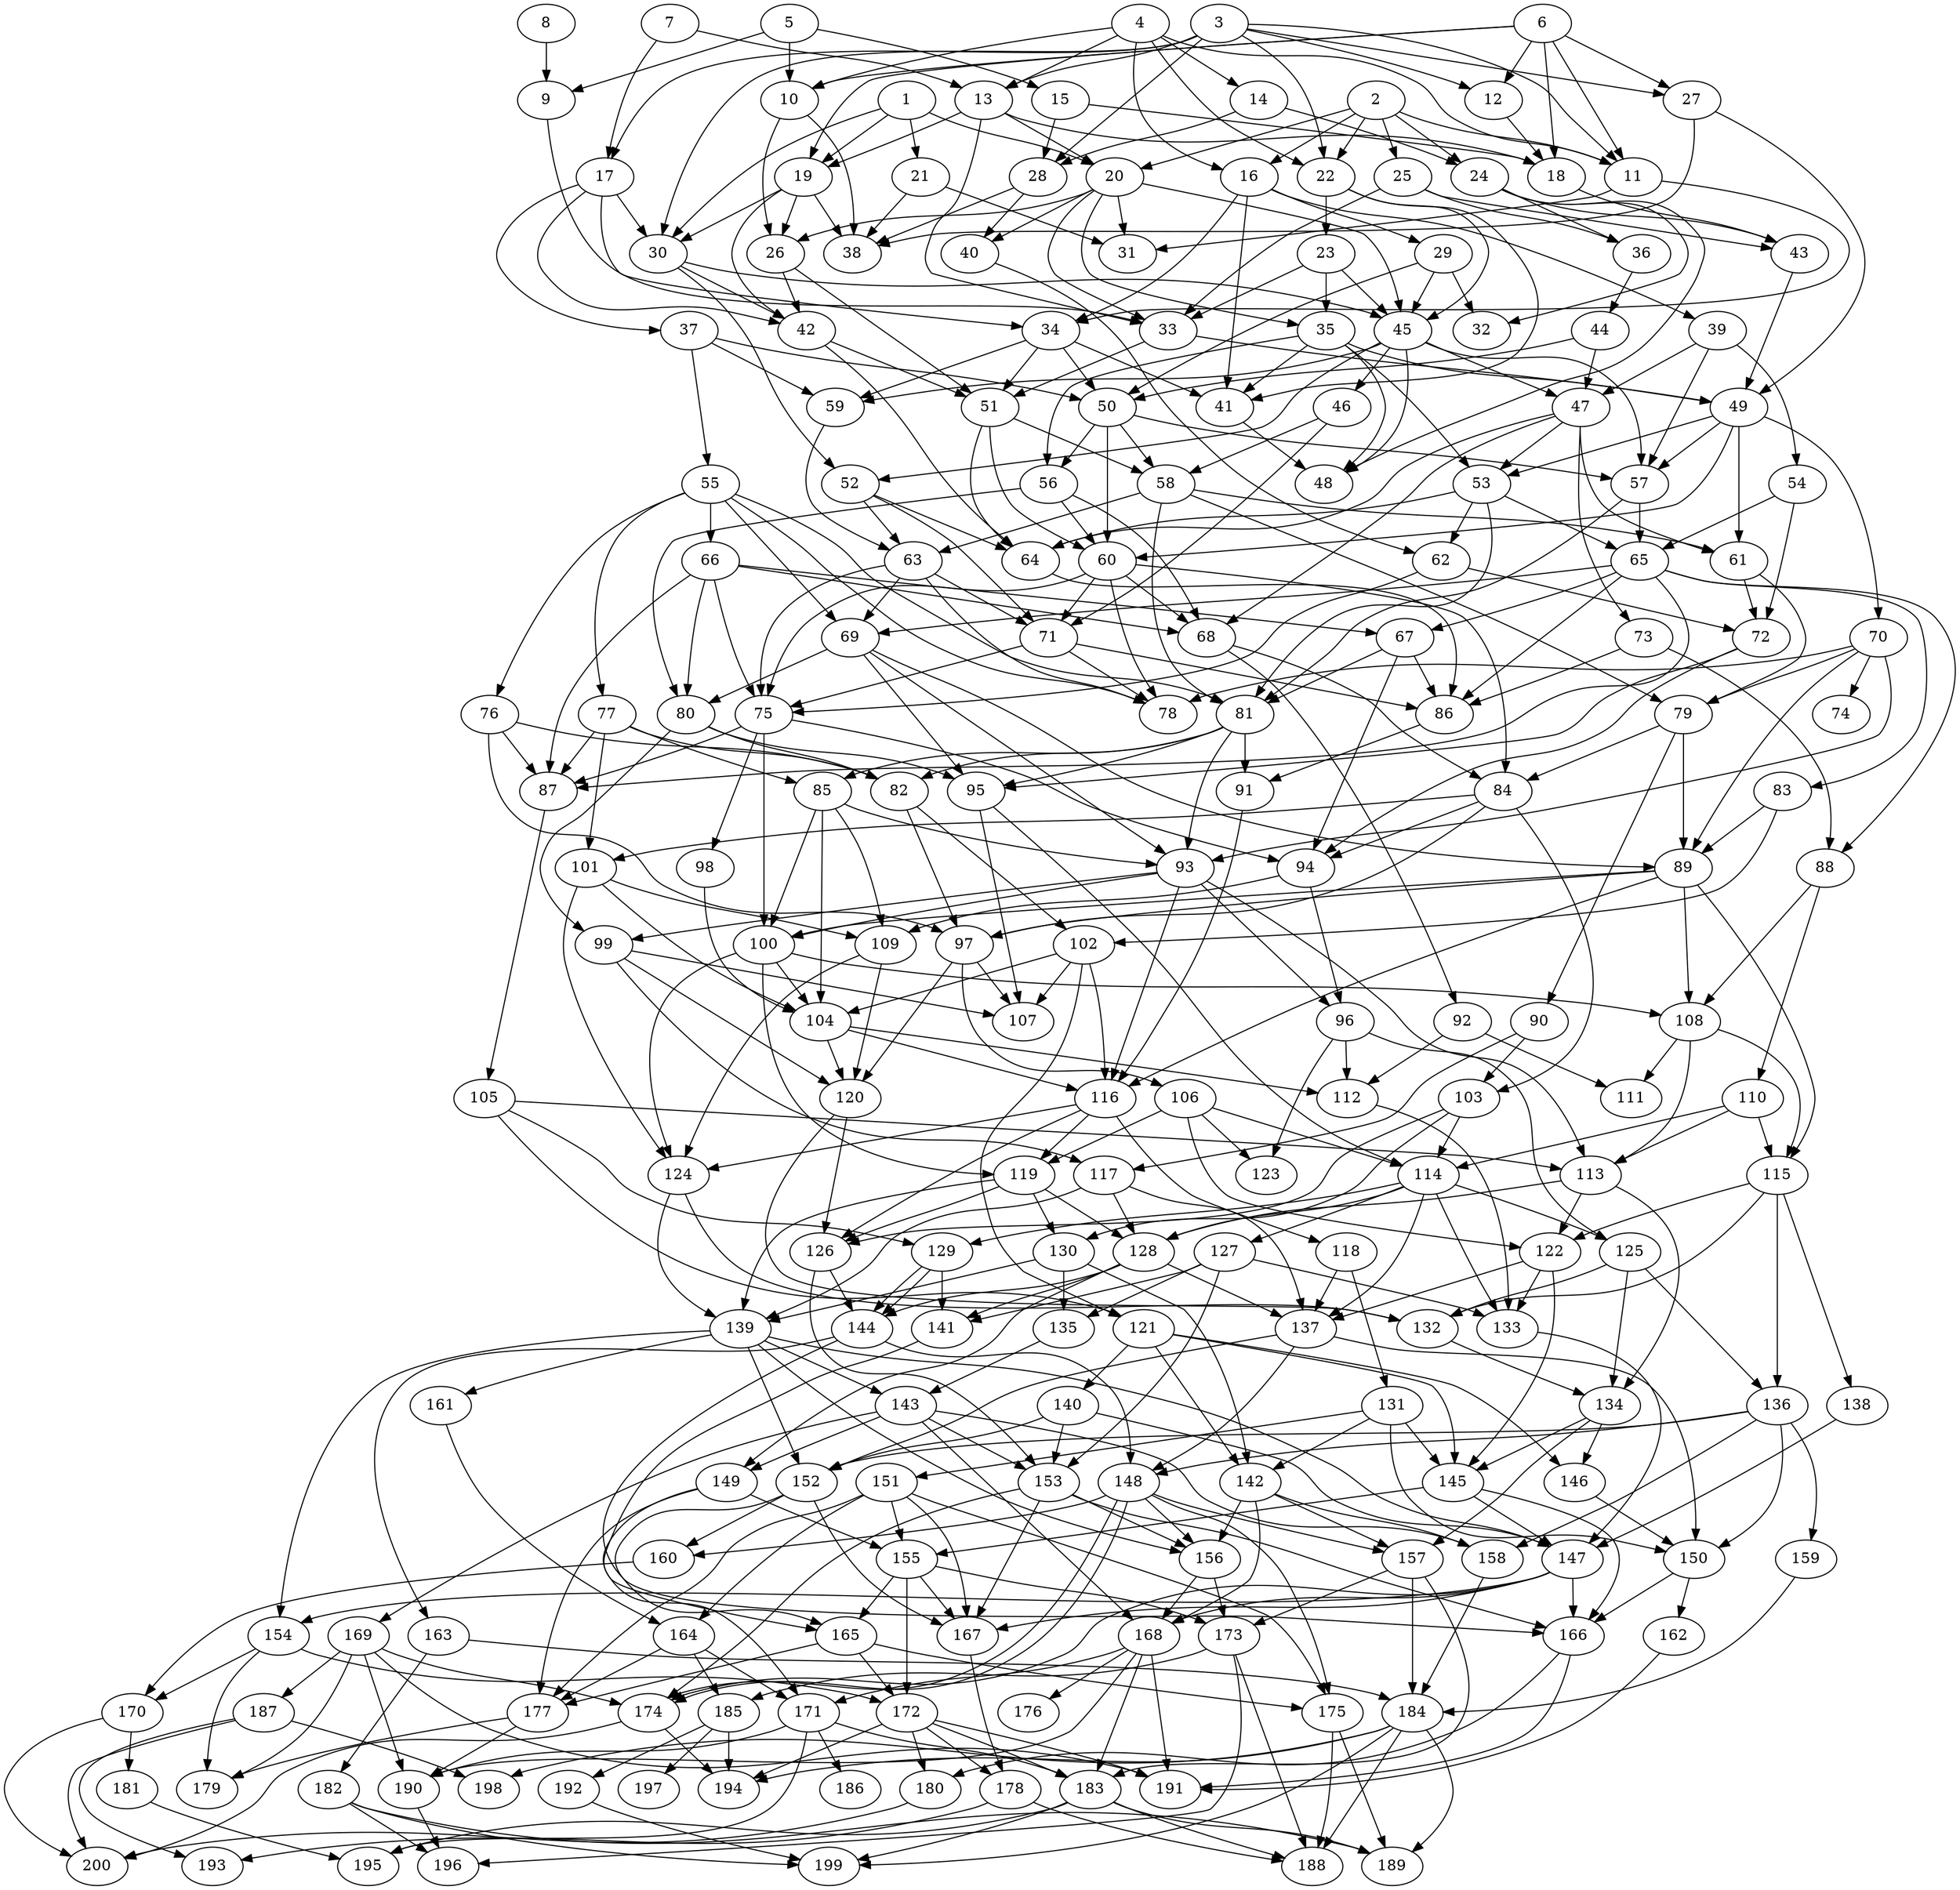 // DAG automatically generated by daggen at Wed Apr 12 12:20:45 2017
// ./daggen --dot -n 200 --jump=3 --fat=0.4 --regularity=0.8 --density=0.6 
digraph G {
  1 [size="20325203346", alpha="0.19"]
  1 -> 19 [size ="33554432"]
  1 -> 20 [size ="33554432"]
  1 -> 21 [size ="33554432"]
  1 -> 30 [size ="33554432"]
  2 [size="125726691156", alpha="0.19"]
  2 -> 11 [size ="134217728"]
  2 -> 16 [size ="134217728"]
  2 -> 20 [size ="134217728"]
  2 -> 22 [size ="134217728"]
  2 -> 24 [size ="134217728"]
  2 -> 25 [size ="134217728"]
  3 [size="139396497160", alpha="0.09"]
  3 -> 11 [size ="209715200"]
  3 -> 12 [size ="209715200"]
  3 -> 13 [size ="209715200"]
  3 -> 17 [size ="209715200"]
  3 -> 22 [size ="209715200"]
  3 -> 27 [size ="209715200"]
  3 -> 28 [size ="209715200"]
  3 -> 30 [size ="209715200"]
  4 [size="368293445632", alpha="0.20"]
  4 -> 10 [size ="411041792"]
  4 -> 11 [size ="411041792"]
  4 -> 13 [size ="411041792"]
  4 -> 14 [size ="411041792"]
  4 -> 16 [size ="411041792"]
  4 -> 22 [size ="411041792"]
  5 [size="99282353208", alpha="0.14"]
  5 -> 9 [size ="134217728"]
  5 -> 10 [size ="134217728"]
  5 -> 15 [size ="134217728"]
  6 [size="21933903884", alpha="0.09"]
  6 -> 10 [size ="75497472"]
  6 -> 11 [size ="75497472"]
  6 -> 12 [size ="75497472"]
  6 -> 18 [size ="75497472"]
  6 -> 19 [size ="75497472"]
  6 -> 27 [size ="75497472"]
  7 [size="231928233984", alpha="0.08"]
  7 -> 13 [size ="301989888"]
  7 -> 17 [size ="301989888"]
  8 [size="697259019806", alpha="0.18"]
  8 -> 9 [size ="679477248"]
  9 [size="15884526531", alpha="0.03"]
  9 -> 33 [size ="838860800"]
  10 [size="31289155062", alpha="0.02"]
  10 -> 26 [size ="536870912"]
  10 -> 38 [size ="536870912"]
  11 [size="4047395962", alpha="0.17"]
  11 -> 31 [size ="134217728"]
  11 -> 34 [size ="134217728"]
  12 [size="28991029248", alpha="0.08"]
  12 -> 18 [size ="75497472"]
  13 [size="1218163230253", alpha="0.02"]
  13 -> 18 [size ="838860800"]
  13 -> 19 [size ="838860800"]
  13 -> 20 [size ="838860800"]
  13 -> 33 [size ="838860800"]
  14 [size="1073741824000", alpha="0.08"]
  14 -> 24 [size ="838860800"]
  14 -> 28 [size ="838860800"]
  15 [size="28991029248", alpha="0.19"]
  15 -> 18 [size ="75497472"]
  15 -> 28 [size ="75497472"]
  16 [size="256175499960", alpha="0.06"]
  16 -> 29 [size ="209715200"]
  16 -> 34 [size ="209715200"]
  16 -> 39 [size ="209715200"]
  16 -> 41 [size ="209715200"]
  17 [size="1051641795367", alpha="0.14"]
  17 -> 30 [size ="838860800"]
  17 -> 34 [size ="838860800"]
  17 -> 37 [size ="838860800"]
  17 -> 42 [size ="838860800"]
  18 [size="16733819195", alpha="0.17"]
  18 -> 43 [size ="411041792"]
  19 [size="22567050106", alpha="0.03"]
  19 -> 26 [size ="838860800"]
  19 -> 30 [size ="838860800"]
  19 -> 38 [size ="838860800"]
  19 -> 42 [size ="838860800"]
  20 [size="782757789696", alpha="0.16"]
  20 -> 26 [size ="679477248"]
  20 -> 31 [size ="679477248"]
  20 -> 33 [size ="679477248"]
  20 -> 35 [size ="679477248"]
  20 -> 40 [size ="679477248"]
  20 -> 45 [size ="679477248"]
  21 [size="9028866860", alpha="0.06"]
  21 -> 31 [size ="209715200"]
  21 -> 38 [size ="209715200"]
  22 [size="231928233984", alpha="0.12"]
  22 -> 23 [size ="301989888"]
  22 -> 41 [size ="301989888"]
  22 -> 45 [size ="301989888"]
  23 [size="121858094004", alpha="0.14"]
  23 -> 33 [size ="134217728"]
  23 -> 35 [size ="134217728"]
  23 -> 45 [size ="134217728"]
  24 [size="4030492324", alpha="0.04"]
  24 -> 32 [size ="134217728"]
  24 -> 36 [size ="134217728"]
  24 -> 43 [size ="134217728"]
  24 -> 48 [size ="134217728"]
  25 [size="8589934592", alpha="0.14"]
  25 -> 33 [size ="33554432"]
  25 -> 36 [size ="33554432"]
  25 -> 43 [size ="33554432"]
  26 [size="34644973734", alpha="0.00"]
  26 -> 42 [size ="33554432"]
  26 -> 51 [size ="33554432"]
  27 [size="8589934592", alpha="0.18"]
  27 -> 38 [size ="33554432"]
  27 -> 49 [size ="33554432"]
  28 [size="820886243684", alpha="0.03"]
  28 -> 38 [size ="679477248"]
  28 -> 40 [size ="679477248"]
  29 [size="130316440824", alpha="0.16"]
  29 -> 32 [size ="134217728"]
  29 -> 45 [size ="134217728"]
  29 -> 50 [size ="134217728"]
  30 [size="8589934592", alpha="0.06"]
  30 -> 42 [size ="33554432"]
  30 -> 45 [size ="33554432"]
  30 -> 52 [size ="33554432"]
  31 [size="823142984768", alpha="0.20"]
  32 [size="197722280052", alpha="0.08"]
  33 [size="2752155882", alpha="0.08"]
  33 -> 49 [size ="209715200"]
  33 -> 51 [size ="209715200"]
  34 [size="742673598587", alpha="0.16"]
  34 -> 41 [size ="679477248"]
  34 -> 50 [size ="679477248"]
  34 -> 51 [size ="679477248"]
  34 -> 59 [size ="679477248"]
  35 [size="27405234235", alpha="0.12"]
  35 -> 41 [size ="679477248"]
  35 -> 48 [size ="679477248"]
  35 -> 49 [size ="679477248"]
  35 -> 53 [size ="679477248"]
  35 -> 56 [size ="679477248"]
  36 [size="97592612064", alpha="0.11"]
  36 -> 44 [size ="134217728"]
  37 [size="465141064010", alpha="0.20"]
  37 -> 50 [size ="838860800"]
  37 -> 55 [size ="838860800"]
  37 -> 59 [size ="838860800"]
  38 [size="9942987098", alpha="0.02"]
  39 [size="368293445632", alpha="0.18"]
  39 -> 47 [size ="411041792"]
  39 -> 54 [size ="411041792"]
  39 -> 57 [size ="411041792"]
  40 [size="41094349668", alpha="0.12"]
  40 -> 62 [size ="75497472"]
  41 [size="6282900254", alpha="0.03"]
  41 -> 48 [size ="209715200"]
  42 [size="749664863347", alpha="0.16"]
  42 -> 51 [size ="838860800"]
  42 -> 64 [size ="838860800"]
  43 [size="1559872085", alpha="0.06"]
  43 -> 49 [size ="33554432"]
  44 [size="13055735063", alpha="0.01"]
  44 -> 47 [size ="33554432"]
  44 -> 50 [size ="33554432"]
  45 [size="3759386746", alpha="0.16"]
  45 -> 46 [size ="209715200"]
  45 -> 47 [size ="209715200"]
  45 -> 48 [size ="209715200"]
  45 -> 52 [size ="209715200"]
  45 -> 57 [size ="209715200"]
  45 -> 59 [size ="209715200"]
  46 [size="479561927173", alpha="0.10"]
  46 -> 58 [size ="679477248"]
  46 -> 71 [size ="679477248"]
  47 [size="368293445632", alpha="0.16"]
  47 -> 53 [size ="411041792"]
  47 -> 61 [size ="411041792"]
  47 -> 64 [size ="411041792"]
  47 -> 68 [size ="411041792"]
  47 -> 73 [size ="411041792"]
  48 [size="68719476736", alpha="0.13"]
  49 [size="2412052694", alpha="0.02"]
  49 -> 53 [size ="75497472"]
  49 -> 57 [size ="75497472"]
  49 -> 60 [size ="75497472"]
  49 -> 61 [size ="75497472"]
  49 -> 70 [size ="75497472"]
  50 [size="910969151876", alpha="0.18"]
  50 -> 56 [size ="679477248"]
  50 -> 57 [size ="679477248"]
  50 -> 58 [size ="679477248"]
  50 -> 60 [size ="679477248"]
  51 [size="7922909864", alpha="0.11"]
  51 -> 58 [size ="301989888"]
  51 -> 60 [size ="301989888"]
  51 -> 64 [size ="301989888"]
  52 [size="231928233984", alpha="0.18"]
  52 -> 63 [size ="301989888"]
  52 -> 64 [size ="301989888"]
  52 -> 71 [size ="301989888"]
  53 [size="143962604880", alpha="0.02"]
  53 -> 62 [size ="134217728"]
  53 -> 64 [size ="134217728"]
  53 -> 65 [size ="134217728"]
  53 -> 81 [size ="134217728"]
  54 [size="942577009230", alpha="0.12"]
  54 -> 65 [size ="838860800"]
  54 -> 72 [size ="838860800"]
  55 [size="368293445632", alpha="0.17"]
  55 -> 66 [size ="411041792"]
  55 -> 69 [size ="411041792"]
  55 -> 76 [size ="411041792"]
  55 -> 77 [size ="411041792"]
  55 -> 78 [size ="411041792"]
  55 -> 81 [size ="411041792"]
  56 [size="549755813888", alpha="0.17"]
  56 -> 60 [size ="536870912"]
  56 -> 68 [size ="536870912"]
  56 -> 80 [size ="536870912"]
  57 [size="1872100017", alpha="0.02"]
  57 -> 65 [size ="75497472"]
  57 -> 81 [size ="75497472"]
  58 [size="42175634083", alpha="0.10"]
  58 -> 61 [size ="33554432"]
  58 -> 63 [size ="33554432"]
  58 -> 79 [size ="33554432"]
  58 -> 81 [size ="33554432"]
  59 [size="1501854955", alpha="0.14"]
  59 -> 63 [size ="75497472"]
  60 [size="68719476736", alpha="0.10"]
  60 -> 68 [size ="134217728"]
  60 -> 71 [size ="134217728"]
  60 -> 75 [size ="134217728"]
  60 -> 78 [size ="134217728"]
  60 -> 84 [size ="134217728"]
  61 [size="80726039628", alpha="0.06"]
  61 -> 72 [size ="134217728"]
  61 -> 79 [size ="134217728"]
  62 [size="415401953417", alpha="0.10"]
  62 -> 72 [size ="838860800"]
  62 -> 75 [size ="838860800"]
  63 [size="1725686556", alpha="0.19"]
  63 -> 69 [size ="75497472"]
  63 -> 71 [size ="75497472"]
  63 -> 75 [size ="75497472"]
  63 -> 78 [size ="75497472"]
  64 [size="42971705090", alpha="0.05"]
  64 -> 86 [size ="33554432"]
  65 [size="28991029248", alpha="0.05"]
  65 -> 67 [size ="75497472"]
  65 -> 69 [size ="75497472"]
  65 -> 83 [size ="75497472"]
  65 -> 86 [size ="75497472"]
  65 -> 87 [size ="75497472"]
  65 -> 88 [size ="75497472"]
  66 [size="368293445632", alpha="0.17"]
  66 -> 67 [size ="411041792"]
  66 -> 68 [size ="411041792"]
  66 -> 75 [size ="411041792"]
  66 -> 80 [size ="411041792"]
  66 -> 87 [size ="411041792"]
  67 [size="22625973126", alpha="0.16"]
  67 -> 81 [size ="411041792"]
  67 -> 86 [size ="411041792"]
  67 -> 94 [size ="411041792"]
  68 [size="119115088791", alpha="0.16"]
  68 -> 84 [size ="301989888"]
  68 -> 92 [size ="301989888"]
  69 [size="12189034497", alpha="0.07"]
  69 -> 80 [size ="209715200"]
  69 -> 89 [size ="209715200"]
  69 -> 93 [size ="209715200"]
  69 -> 95 [size ="209715200"]
  70 [size="8589934592", alpha="0.06"]
  70 -> 74 [size ="33554432"]
  70 -> 78 [size ="33554432"]
  70 -> 79 [size ="33554432"]
  70 -> 89 [size ="33554432"]
  70 -> 93 [size ="33554432"]
  71 [size="3044952821", alpha="0.06"]
  71 -> 75 [size ="134217728"]
  71 -> 78 [size ="134217728"]
  71 -> 86 [size ="134217728"]
  72 [size="28991029248", alpha="0.07"]
  72 -> 94 [size ="75497472"]
  72 -> 95 [size ="75497472"]
  73 [size="825789223272", alpha="0.08"]
  73 -> 86 [size ="536870912"]
  73 -> 88 [size ="536870912"]
  74 [size="4080377841", alpha="0.17"]
  75 [size="164534362296", alpha="0.15"]
  75 -> 87 [size ="134217728"]
  75 -> 94 [size ="134217728"]
  75 -> 98 [size ="134217728"]
  75 -> 100 [size ="134217728"]
  76 [size="51662702269", alpha="0.07"]
  76 -> 82 [size ="838860800"]
  76 -> 87 [size ="838860800"]
  76 -> 97 [size ="838860800"]
  77 [size="822136508206", alpha="0.19"]
  77 -> 82 [size ="679477248"]
  77 -> 85 [size ="679477248"]
  77 -> 87 [size ="679477248"]
  77 -> 101 [size ="679477248"]
  78 [size="21677312514", alpha="0.19"]
  79 [size="590885656722", alpha="0.20"]
  79 -> 84 [size ="679477248"]
  79 -> 89 [size ="679477248"]
  79 -> 90 [size ="679477248"]
  80 [size="422333459623", alpha="0.05"]
  80 -> 82 [size ="301989888"]
  80 -> 95 [size ="301989888"]
  80 -> 99 [size ="301989888"]
  81 [size="872149264636", alpha="0.01"]
  81 -> 82 [size ="536870912"]
  81 -> 85 [size ="536870912"]
  81 -> 91 [size ="536870912"]
  81 -> 93 [size ="536870912"]
  81 -> 95 [size ="536870912"]
  82 [size="293023422846", alpha="0.12"]
  82 -> 97 [size ="209715200"]
  82 -> 102 [size ="209715200"]
  83 [size="14937441288", alpha="0.11"]
  83 -> 89 [size ="411041792"]
  83 -> 102 [size ="411041792"]
  84 [size="231928233984", alpha="0.06"]
  84 -> 94 [size ="301989888"]
  84 -> 97 [size ="301989888"]
  84 -> 101 [size ="301989888"]
  84 -> 103 [size ="301989888"]
  85 [size="436420641727", alpha="0.05"]
  85 -> 93 [size ="411041792"]
  85 -> 100 [size ="411041792"]
  85 -> 104 [size ="411041792"]
  85 -> 109 [size ="411041792"]
  86 [size="28991029248", alpha="0.00"]
  86 -> 91 [size ="75497472"]
  87 [size="818564025621", alpha="0.08"]
  87 -> 105 [size ="838860800"]
  88 [size="134217728000", alpha="0.02"]
  88 -> 108 [size ="209715200"]
  88 -> 110 [size ="209715200"]
  89 [size="4655394916", alpha="0.14"]
  89 -> 97 [size ="209715200"]
  89 -> 100 [size ="209715200"]
  89 -> 108 [size ="209715200"]
  89 -> 115 [size ="209715200"]
  89 -> 116 [size ="209715200"]
  90 [size="28991029248", alpha="0.15"]
  90 -> 103 [size ="75497472"]
  90 -> 117 [size ="75497472"]
  91 [size="13952028331", alpha="0.20"]
  91 -> 116 [size ="301989888"]
  92 [size="7892723729", alpha="0.04"]
  92 -> 111 [size ="411041792"]
  92 -> 112 [size ="411041792"]
  93 [size="26027864635", alpha="0.19"]
  93 -> 96 [size ="679477248"]
  93 -> 99 [size ="679477248"]
  93 -> 100 [size ="679477248"]
  93 -> 113 [size ="679477248"]
  93 -> 116 [size ="679477248"]
  94 [size="1551624055", alpha="0.19"]
  94 -> 96 [size ="33554432"]
  94 -> 109 [size ="33554432"]
  95 [size="28991029248", alpha="0.11"]
  95 -> 107 [size ="75497472"]
  95 -> 114 [size ="75497472"]
  96 [size="12661847862", alpha="0.14"]
  96 -> 112 [size ="209715200"]
  96 -> 123 [size ="209715200"]
  96 -> 125 [size ="209715200"]
  97 [size="4107645030", alpha="0.06"]
  97 -> 106 [size ="75497472"]
  97 -> 107 [size ="75497472"]
  97 -> 120 [size ="75497472"]
  98 [size="782757789696", alpha="0.07"]
  98 -> 104 [size ="679477248"]
  99 [size="134217728000", alpha="0.01"]
  99 -> 107 [size ="209715200"]
  99 -> 117 [size ="209715200"]
  99 -> 120 [size ="209715200"]
  100 [size="445579571267", alpha="0.08"]
  100 -> 104 [size ="411041792"]
  100 -> 108 [size ="411041792"]
  100 -> 119 [size ="411041792"]
  100 -> 124 [size ="411041792"]
  101 [size="28991029248", alpha="0.03"]
  101 -> 104 [size ="75497472"]
  101 -> 109 [size ="75497472"]
  101 -> 124 [size ="75497472"]
  102 [size="139772664427", alpha="0.11"]
  102 -> 104 [size ="209715200"]
  102 -> 107 [size ="209715200"]
  102 -> 116 [size ="209715200"]
  102 -> 121 [size ="209715200"]
  103 [size="162502051906", alpha="0.14"]
  103 -> 114 [size ="209715200"]
  103 -> 126 [size ="209715200"]
  103 -> 130 [size ="209715200"]
  104 [size="264939619103", alpha="0.11"]
  104 -> 112 [size ="209715200"]
  104 -> 116 [size ="209715200"]
  104 -> 120 [size ="209715200"]
  105 [size="595979296648", alpha="0.09"]
  105 -> 113 [size ="411041792"]
  105 -> 121 [size ="411041792"]
  105 -> 129 [size ="411041792"]
  106 [size="368293445632", alpha="0.01"]
  106 -> 114 [size ="411041792"]
  106 -> 119 [size ="411041792"]
  106 -> 122 [size ="411041792"]
  106 -> 123 [size ="411041792"]
  107 [size="44919091752", alpha="0.18"]
  108 [size="13953443578", alpha="0.17"]
  108 -> 111 [size ="536870912"]
  108 -> 113 [size ="536870912"]
  108 -> 115 [size ="536870912"]
  109 [size="1073741824000", alpha="0.07"]
  109 -> 120 [size ="838860800"]
  109 -> 124 [size ="838860800"]
  110 [size="1073741824000", alpha="0.06"]
  110 -> 113 [size ="838860800"]
  110 -> 114 [size ="838860800"]
  110 -> 115 [size ="838860800"]
  111 [size="25513108516", alpha="0.18"]
  112 [size="18069067790", alpha="0.07"]
  112 -> 133 [size ="536870912"]
  113 [size="3423345462", alpha="0.19"]
  113 -> 122 [size ="134217728"]
  113 -> 128 [size ="134217728"]
  113 -> 134 [size ="134217728"]
  114 [size="68719476736", alpha="0.11"]
  114 -> 125 [size ="134217728"]
  114 -> 127 [size ="134217728"]
  114 -> 128 [size ="134217728"]
  114 -> 129 [size ="134217728"]
  114 -> 133 [size ="134217728"]
  114 -> 137 [size ="134217728"]
  115 [size="165253569477", alpha="0.08"]
  115 -> 122 [size ="411041792"]
  115 -> 132 [size ="411041792"]
  115 -> 136 [size ="411041792"]
  115 -> 138 [size ="411041792"]
  116 [size="14445313764", alpha="0.09"]
  116 -> 118 [size ="301989888"]
  116 -> 119 [size ="301989888"]
  116 -> 124 [size ="301989888"]
  116 -> 126 [size ="301989888"]
  117 [size="68719476736", alpha="0.06"]
  117 -> 128 [size ="134217728"]
  117 -> 137 [size ="134217728"]
  117 -> 139 [size ="134217728"]
  118 [size="9248811760", alpha="0.00"]
  118 -> 131 [size ="209715200"]
  118 -> 137 [size ="209715200"]
  119 [size="368293445632", alpha="0.07"]
  119 -> 126 [size ="411041792"]
  119 -> 128 [size ="411041792"]
  119 -> 130 [size ="411041792"]
  119 -> 139 [size ="411041792"]
  120 [size="973461917", alpha="0.08"]
  120 -> 126 [size ="33554432"]
  120 -> 132 [size ="33554432"]
  121 [size="549755813888", alpha="0.19"]
  121 -> 140 [size ="536870912"]
  121 -> 142 [size ="536870912"]
  121 -> 145 [size ="536870912"]
  121 -> 146 [size ="536870912"]
  122 [size="8589934592", alpha="0.14"]
  122 -> 133 [size ="33554432"]
  122 -> 137 [size ="33554432"]
  122 -> 145 [size ="33554432"]
  123 [size="231928233984", alpha="0.20"]
  124 [size="368293445632", alpha="0.19"]
  124 -> 132 [size ="411041792"]
  124 -> 139 [size ="411041792"]
  125 [size="368293445632", alpha="0.01"]
  125 -> 132 [size ="411041792"]
  125 -> 134 [size ="411041792"]
  125 -> 136 [size ="411041792"]
  126 [size="782757789696", alpha="0.09"]
  126 -> 144 [size ="679477248"]
  126 -> 153 [size ="679477248"]
  127 [size="231928233984", alpha="0.11"]
  127 -> 133 [size ="301989888"]
  127 -> 135 [size ="301989888"]
  127 -> 141 [size ="301989888"]
  127 -> 153 [size ="301989888"]
  128 [size="134217728000", alpha="0.01"]
  128 -> 137 [size ="209715200"]
  128 -> 141 [size ="209715200"]
  128 -> 144 [size ="209715200"]
  128 -> 149 [size ="209715200"]
  129 [size="1073741824000", alpha="0.20"]
  129 -> 141 [size ="838860800"]
  129 -> 144 [size ="838860800"]
  129 -> 144 [size ="838860800"]
  130 [size="471831132968", alpha="0.05"]
  130 -> 135 [size ="536870912"]
  130 -> 139 [size ="536870912"]
  130 -> 142 [size ="536870912"]
  131 [size="255117629260", alpha="0.00"]
  131 -> 142 [size ="209715200"]
  131 -> 145 [size ="209715200"]
  131 -> 150 [size ="209715200"]
  131 -> 151 [size ="209715200"]
  132 [size="32806201857", alpha="0.14"]
  132 -> 134 [size ="33554432"]
  133 [size="14576793056", alpha="0.14"]
  133 -> 147 [size ="679477248"]
  134 [size="1838481182", alpha="0.11"]
  134 -> 145 [size ="33554432"]
  134 -> 146 [size ="33554432"]
  134 -> 157 [size ="33554432"]
  135 [size="42107160642", alpha="0.04"]
  135 -> 143 [size ="679477248"]
  136 [size="97734573037", alpha="0.08"]
  136 -> 148 [size ="301989888"]
  136 -> 150 [size ="301989888"]
  136 -> 152 [size ="301989888"]
  136 -> 158 [size ="301989888"]
  136 -> 159 [size ="301989888"]
  137 [size="4253803128", alpha="0.02"]
  137 -> 148 [size ="209715200"]
  137 -> 150 [size ="209715200"]
  137 -> 152 [size ="209715200"]
  138 [size="158109430492", alpha="0.01"]
  138 -> 147 [size ="536870912"]
  139 [size="27308811792", alpha="0.17"]
  139 -> 143 [size ="679477248"]
  139 -> 147 [size ="679477248"]
  139 -> 152 [size ="679477248"]
  139 -> 154 [size ="679477248"]
  139 -> 156 [size ="679477248"]
  139 -> 161 [size ="679477248"]
  140 [size="1537091228", alpha="0.02"]
  140 -> 147 [size ="134217728"]
  140 -> 152 [size ="134217728"]
  140 -> 153 [size ="134217728"]
  141 [size="3526004406", alpha="0.08"]
  141 -> 165 [size ="134217728"]
  142 [size="105825968039", alpha="0.20"]
  142 -> 156 [size ="75497472"]
  142 -> 157 [size ="75497472"]
  142 -> 158 [size ="75497472"]
  142 -> 168 [size ="75497472"]
  143 [size="1073741824000", alpha="0.07"]
  143 -> 149 [size ="838860800"]
  143 -> 153 [size ="838860800"]
  143 -> 158 [size ="838860800"]
  143 -> 168 [size ="838860800"]
  143 -> 169 [size ="838860800"]
  144 [size="54358017119", alpha="0.12"]
  144 -> 148 [size ="75497472"]
  144 -> 163 [size ="75497472"]
  144 -> 166 [size ="75497472"]
  145 [size="368293445632", alpha="0.06"]
  145 -> 147 [size ="411041792"]
  145 -> 155 [size ="411041792"]
  145 -> 166 [size ="411041792"]
  146 [size="36583935804", alpha="0.00"]
  146 -> 150 [size ="134217728"]
  147 [size="352029360811", alpha="0.17"]
  147 -> 154 [size ="411041792"]
  147 -> 166 [size ="411041792"]
  147 -> 167 [size ="411041792"]
  147 -> 168 [size ="411041792"]
  147 -> 174 [size ="411041792"]
  148 [size="231928233984", alpha="0.16"]
  148 -> 156 [size ="301989888"]
  148 -> 157 [size ="301989888"]
  148 -> 160 [size ="301989888"]
  148 -> 174 [size ="301989888"]
  148 -> 174 [size ="301989888"]
  148 -> 175 [size ="301989888"]
  149 [size="549755813888", alpha="0.19"]
  149 -> 155 [size ="536870912"]
  149 -> 171 [size ="536870912"]
  149 -> 177 [size ="536870912"]
  150 [size="193638455400", alpha="0.11"]
  150 -> 162 [size ="411041792"]
  150 -> 166 [size ="411041792"]
  151 [size="43272290484", alpha="0.09"]
  151 -> 155 [size ="134217728"]
  151 -> 164 [size ="134217728"]
  151 -> 167 [size ="134217728"]
  151 -> 175 [size ="134217728"]
  151 -> 177 [size ="134217728"]
  152 [size="353550379586", alpha="0.03"]
  152 -> 160 [size ="301989888"]
  152 -> 165 [size ="301989888"]
  152 -> 167 [size ="301989888"]
  153 [size="34518221505", alpha="0.02"]
  153 -> 156 [size ="679477248"]
  153 -> 166 [size ="679477248"]
  153 -> 167 [size ="679477248"]
  153 -> 174 [size ="679477248"]
  154 [size="36887202593", alpha="0.09"]
  154 -> 170 [size ="679477248"]
  154 -> 172 [size ="679477248"]
  154 -> 179 [size ="679477248"]
  155 [size="68719476736", alpha="0.16"]
  155 -> 165 [size ="134217728"]
  155 -> 167 [size ="134217728"]
  155 -> 172 [size ="134217728"]
  155 -> 173 [size ="134217728"]
  156 [size="134217728000", alpha="0.04"]
  156 -> 168 [size ="209715200"]
  156 -> 173 [size ="209715200"]
  157 [size="1073741824000", alpha="0.13"]
  157 -> 173 [size ="838860800"]
  157 -> 183 [size ="838860800"]
  157 -> 184 [size ="838860800"]
  158 [size="9030904003", alpha="0.06"]
  158 -> 184 [size ="33554432"]
  159 [size="24416744229", alpha="0.14"]
  159 -> 184 [size ="75497472"]
  160 [size="966842264177", alpha="0.13"]
  160 -> 170 [size ="679477248"]
  161 [size="245873334855", alpha="0.08"]
  161 -> 164 [size ="411041792"]
  162 [size="39913112456", alpha="0.08"]
  162 -> 191 [size ="33554432"]
  163 [size="782757789696", alpha="0.05"]
  163 -> 182 [size ="679477248"]
  163 -> 184 [size ="679477248"]
  164 [size="15817007251", alpha="0.08"]
  164 -> 171 [size ="301989888"]
  164 -> 177 [size ="301989888"]
  164 -> 185 [size ="301989888"]
  165 [size="445607674441", alpha="0.13"]
  165 -> 172 [size ="411041792"]
  165 -> 175 [size ="411041792"]
  165 -> 177 [size ="411041792"]
  166 [size="306248203092", alpha="0.17"]
  166 -> 180 [size ="536870912"]
  166 -> 191 [size ="536870912"]
  167 [size="9904172815", alpha="0.03"]
  167 -> 178 [size ="209715200"]
  168 [size="216184101427", alpha="0.02"]
  168 -> 171 [size ="301989888"]
  168 -> 176 [size ="301989888"]
  168 -> 183 [size ="301989888"]
  168 -> 190 [size ="301989888"]
  168 -> 191 [size ="301989888"]
  169 [size="390650211657", alpha="0.15"]
  169 -> 174 [size ="411041792"]
  169 -> 179 [size ="411041792"]
  169 -> 187 [size ="411041792"]
  169 -> 190 [size ="411041792"]
  169 -> 191 [size ="411041792"]
  170 [size="153699586883", alpha="0.03"]
  170 -> 181 [size ="209715200"]
  170 -> 200 [size ="209715200"]
  171 [size="368293445632", alpha="0.00"]
  171 -> 183 [size ="411041792"]
  171 -> 186 [size ="411041792"]
  171 -> 190 [size ="411041792"]
  171 -> 195 [size ="411041792"]
  172 [size="8589934592", alpha="0.14"]
  172 -> 178 [size ="33554432"]
  172 -> 180 [size ="33554432"]
  172 -> 183 [size ="33554432"]
  172 -> 191 [size ="33554432"]
  172 -> 194 [size ="33554432"]
  173 [size="231928233984", alpha="0.03"]
  173 -> 185 [size ="301989888"]
  173 -> 188 [size ="301989888"]
  173 -> 196 [size ="301989888"]
  174 [size="12948808184", alpha="0.02"]
  174 -> 194 [size ="536870912"]
  174 -> 200 [size ="536870912"]
  175 [size="1073741824000", alpha="0.10"]
  175 -> 188 [size ="838860800"]
  175 -> 189 [size ="838860800"]
  176 [size="9400699488", alpha="0.11"]
  177 [size="165484459574", alpha="0.18"]
  177 -> 179 [size ="411041792"]
  177 -> 190 [size ="411041792"]
  178 [size="231928233984", alpha="0.02"]
  178 -> 188 [size ="301989888"]
  178 -> 193 [size ="301989888"]
  179 [size="480271629032", alpha="0.16"]
  180 [size="68719476736", alpha="0.16"]
  180 -> 200 [size ="134217728"]
  181 [size="8589934592", alpha="0.17"]
  181 -> 195 [size ="33554432"]
  182 [size="111205543827", alpha="0.03"]
  182 -> 189 [size ="75497472"]
  182 -> 196 [size ="75497472"]
  182 -> 199 [size ="75497472"]
  183 [size="368293445632", alpha="0.10"]
  183 -> 188 [size ="411041792"]
  183 -> 189 [size ="411041792"]
  183 -> 195 [size ="411041792"]
  183 -> 199 [size ="411041792"]
  184 [size="79024289256", alpha="0.17"]
  184 -> 188 [size ="134217728"]
  184 -> 189 [size ="134217728"]
  184 -> 194 [size ="134217728"]
  184 -> 198 [size ="134217728"]
  184 -> 199 [size ="134217728"]
  185 [size="134217728000", alpha="0.19"]
  185 -> 192 [size ="209715200"]
  185 -> 194 [size ="209715200"]
  185 -> 197 [size ="209715200"]
  186 [size="983479855985", alpha="0.11"]
  187 [size="59970800340", alpha="0.13"]
  187 -> 193 [size ="134217728"]
  187 -> 198 [size ="134217728"]
  187 -> 200 [size ="134217728"]
  188 [size="549755813888", alpha="0.17"]
  189 [size="21330581042", alpha="0.19"]
  190 [size="9228846191", alpha="0.19"]
  190 -> 196 [size ="209715200"]
  191 [size="782757789696", alpha="0.03"]
  192 [size="8589934592", alpha="0.11"]
  192 -> 199 [size ="33554432"]
  193 [size="1073741824000", alpha="0.14"]
  194 [size="16018474484", alpha="0.18"]
  195 [size="570021845224", alpha="0.10"]
  196 [size="231928233984", alpha="0.05"]
  197 [size="2268477336", alpha="0.16"]
  198 [size="14981588836", alpha="0.11"]
  199 [size="37128473441", alpha="0.05"]
  200 [size="23837072774", alpha="0.13"]
}
